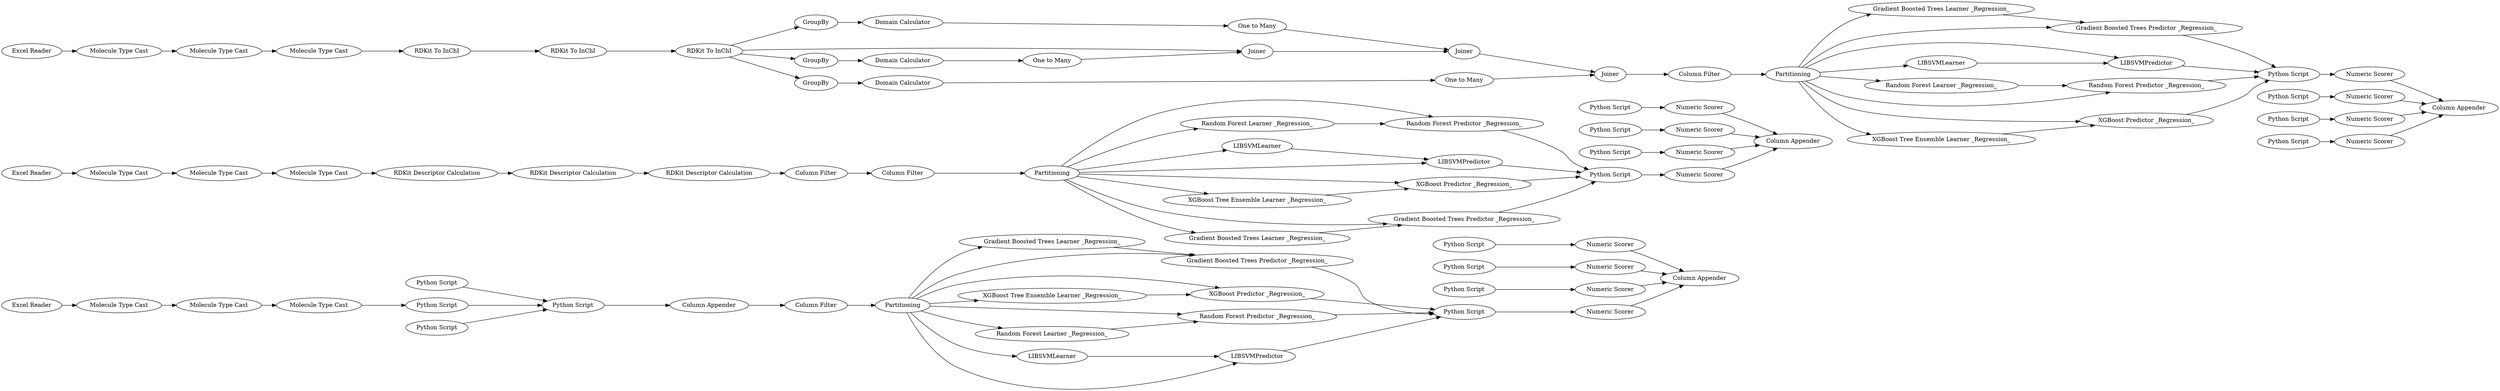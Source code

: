 digraph {
	"-6448656409540638736_383" [label="Gradient Boosted Trees Learner _Regression_"]
	"-5340331520238174258_278" [label="Column Filter"]
	"-6448656409540638736_964" [label="Excel Reader"]
	"8618768348732949950_399" [label="Numeric Scorer"]
	"-5340331520238174258_277" [label="RDKit Descriptor Calculation"]
	"-6448656409540638736_404" [label="Gradient Boosted Trees Predictor _Regression_"]
	"-2396620702396615114_10" [label="RDKit To InChI"]
	"-5192203729942880397_685" [label="Python Script"]
	"-5340331520238174258_276" [label="RDKit Descriptor Calculation"]
	"-6448656409540638736_904" [label="Random Forest Predictor _Regression_"]
	"-8120651021317821530_265" [label=GroupBy]
	"-1798575476522240634_147" [label="Python Script"]
	"-5192203729942880397_686" [label="Numeric Scorer"]
	"-6627693718591711658_399" [label="Numeric Scorer"]
	"8618768348732949950_682" [label="Numeric Scorer"]
	"-8120651021317821530_267" [label="One to Many"]
	"-6448656409540638736_910" [label=LIBSVMLearner]
	"8618768348732949950_684" [label="Numeric Scorer"]
	"8618768348732949950_683" [label="Python Script"]
	"-6627693718591711658_685" [label="Python Script"]
	"-1798575476522240634_271" [label="Column Appender"]
	"-2396620702396615114_13" [label="RDKit To InChI"]
	"-8120651021317821530_288" [label=Joiner]
	"-6448656409540638736_375" [label="XGBoost Predictor _Regression_"]
	"-6448656409540638736_947" [label="Gradient Boosted Trees Learner _Regression_"]
	"-6448656409540638736_945" [label=LIBSVMPredictor]
	"-1798575476522240634_150" [label="Python Script"]
	"-2396620702396615114_11" [label="RDKit To InChI"]
	"-6448656409540638736_914" [label="Random Forest Learner _Regression_"]
	"-6448656409540638736_576" [label=Partitioning]
	"-5192203729942880397_684" [label="Numeric Scorer"]
	"-8120651021317821530_284" [label="Domain Calculator"]
	"-1798575476522240634_162" [label="Python Script"]
	"-5933431363980771063_3" [label="Molecule Type Cast"]
	"-6448656409540638736_949" [label="Random Forest Learner _Regression_"]
	"-8120651021317821530_262" [label=GroupBy]
	"-6448656409540638736_951" [label="XGBoost Predictor _Regression_"]
	"-5192203729942880397_399" [label="Numeric Scorer"]
	"8618768348732949950_686" [label="Numeric Scorer"]
	"-5192203729942880397_682" [label="Numeric Scorer"]
	"-5192203729942880397_683" [label="Python Script"]
	"-8120651021317821530_289" [label=Joiner]
	"-5933431363980771063_4" [label="Molecule Type Cast"]
	"-6448656409540638736_906" [label="Column Filter"]
	"-6448656409540638736_682" [label="XGBoost Tree Ensemble Learner _Regression_"]
	"-6448656409540638736_953" [label="Random Forest Predictor _Regression_"]
	"-6448656409540638736_952" [label="Column Filter"]
	"-6627693718591711658_682" [label="Numeric Scorer"]
	"-2396620702396615114_4" [label="Molecule Type Cast"]
	"-6448656409540638736_402" [label="Random Forest Predictor _Regression_"]
	"-6627693718591711658_687" [label="Column Appender"]
	"8618768348732949950_680" [label="Python Script"]
	"-6448656409540638736_905" [label="XGBoost Predictor _Regression_"]
	"1413424351545145787_4" [label="Molecule Type Cast"]
	"-5192203729942880397_687" [label="Column Appender"]
	"-5340331520238174258_275" [label="RDKit Descriptor Calculation"]
	"-2396620702396615114_3" [label="Molecule Type Cast"]
	"-2396620702396615114_5" [label="Molecule Type Cast"]
	"-6627693718591711658_681" [label="Python Script"]
	"-6448656409540638736_948" [label=LIBSVMLearner]
	"-6448656409540638736_911" [label="XGBoost Tree Ensemble Learner _Regression_"]
	"8618768348732949950_687" [label="Column Appender"]
	"-6448656409540638736_913" [label="Gradient Boosted Trees Predictor _Regression_"]
	"-6448656409540638736_961" [label="Excel Reader"]
	"-6448656409540638736_377" [label="Random Forest Learner _Regression_"]
	"-6448656409540638736_960" [label="Excel Reader"]
	"-6627693718591711658_683" [label="Python Script"]
	"-1798575476522240634_146" [label="Python Script"]
	"-8120651021317821530_290" [label=Joiner]
	"-6448656409540638736_912" [label=LIBSVMPredictor]
	"8618768348732949950_685" [label="Python Script"]
	"-8120651021317821530_283" [label="Domain Calculator"]
	"-8120651021317821530_264" [label="One to Many"]
	"-6448656409540638736_392" [label=LIBSVMLearner]
	"-6448656409540638736_407" [label=LIBSVMPredictor]
	"-6448656409540638736_908" [label=Partitioning]
	"-6627693718591711658_680" [label="Python Script"]
	"-6627693718591711658_686" [label="Numeric Scorer"]
	"1413424351545145787_3" [label="Molecule Type Cast"]
	"-6448656409540638736_950" [label="XGBoost Tree Ensemble Learner _Regression_"]
	"8618768348732949950_681" [label="Python Script"]
	"-6448656409540638736_909" [label="Gradient Boosted Trees Learner _Regression_"]
	"-6627693718591711658_684" [label="Numeric Scorer"]
	"-6448656409540638736_957" [label="Gradient Boosted Trees Predictor _Regression_"]
	"-5933431363980771063_5" [label="Molecule Type Cast"]
	"-8120651021317821530_266" [label=GroupBy]
	"-6448656409540638736_946" [label=Partitioning]
	"1413424351545145787_5" [label="Molecule Type Cast"]
	"-5192203729942880397_680" [label="Python Script"]
	"-5192203729942880397_681" [label="Python Script"]
	"-6448656409540638736_706" [label="Column Filter"]
	"-8120651021317821530_282" [label="Domain Calculator"]
	"-8120651021317821530_263" [label="One to Many"]
	"-6448656409540638736_911" -> "-6448656409540638736_905"
	"-5192203729942880397_685" -> "-5192203729942880397_686"
	"-6448656409540638736_946" -> "-6448656409540638736_945"
	"-2396620702396615114_13" -> "-8120651021317821530_262"
	"-1798575476522240634_271" -> "-6448656409540638736_706"
	"-6448656409540638736_402" -> "-6627693718591711658_680"
	"-6448656409540638736_914" -> "-6448656409540638736_904"
	"-6448656409540638736_908" -> "-6448656409540638736_904"
	"-6448656409540638736_960" -> "1413424351545145787_3"
	"-6627693718591711658_686" -> "-6627693718591711658_687"
	"-6448656409540638736_682" -> "-6448656409540638736_375"
	"-6448656409540638736_407" -> "-6627693718591711658_680"
	"-6448656409540638736_908" -> "-6448656409540638736_913"
	"-6448656409540638736_392" -> "-6448656409540638736_407"
	"-8120651021317821530_263" -> "-8120651021317821530_288"
	"8618768348732949950_685" -> "8618768348732949950_686"
	"-6448656409540638736_950" -> "-6448656409540638736_951"
	"-6448656409540638736_908" -> "-6448656409540638736_911"
	"-6627693718591711658_680" -> "-6627693718591711658_399"
	"-6448656409540638736_908" -> "-6448656409540638736_914"
	"-6448656409540638736_576" -> "-6448656409540638736_404"
	"-6627693718591711658_682" -> "-6627693718591711658_687"
	"-6448656409540638736_913" -> "-5192203729942880397_680"
	"-6448656409540638736_946" -> "-6448656409540638736_953"
	"-6627693718591711658_684" -> "-6627693718591711658_687"
	"-5192203729942880397_399" -> "-5192203729942880397_687"
	"-6448656409540638736_904" -> "-5192203729942880397_680"
	"-5192203729942880397_682" -> "-5192203729942880397_687"
	"-1798575476522240634_150" -> "-1798575476522240634_271"
	"-6448656409540638736_375" -> "-6627693718591711658_680"
	"-5192203729942880397_680" -> "-5192203729942880397_399"
	"-1798575476522240634_147" -> "-1798575476522240634_150"
	"-6448656409540638736_576" -> "-6448656409540638736_375"
	"-6448656409540638736_576" -> "-6448656409540638736_402"
	"-6448656409540638736_946" -> "-6448656409540638736_949"
	"-6448656409540638736_952" -> "-6448656409540638736_946"
	"-5340331520238174258_276" -> "-5340331520238174258_277"
	"-5933431363980771063_4" -> "-5933431363980771063_5"
	"-2396620702396615114_13" -> "-8120651021317821530_266"
	"-8120651021317821530_264" -> "-8120651021317821530_289"
	"-5933431363980771063_5" -> "-5340331520238174258_275"
	"8618768348732949950_682" -> "8618768348732949950_687"
	"-8120651021317821530_290" -> "-6448656409540638736_952"
	"-6448656409540638736_949" -> "-6448656409540638736_953"
	"-8120651021317821530_288" -> "-8120651021317821530_289"
	"-6448656409540638736_910" -> "-6448656409540638736_912"
	"-6448656409540638736_947" -> "-6448656409540638736_957"
	"-5340331520238174258_275" -> "-5340331520238174258_276"
	"-6448656409540638736_957" -> "8618768348732949950_680"
	"-6448656409540638736_576" -> "-6448656409540638736_407"
	"-6627693718591711658_681" -> "-6627693718591711658_682"
	"-8120651021317821530_267" -> "-8120651021317821530_290"
	"-2396620702396615114_11" -> "-2396620702396615114_13"
	"-6448656409540638736_948" -> "-6448656409540638736_945"
	"-6448656409540638736_576" -> "-6448656409540638736_383"
	"-1798575476522240634_162" -> "-1798575476522240634_150"
	"-6448656409540638736_404" -> "-6627693718591711658_680"
	"-6448656409540638736_906" -> "-6448656409540638736_908"
	"-6627693718591711658_685" -> "-6627693718591711658_686"
	"-6448656409540638736_576" -> "-6448656409540638736_392"
	"-2396620702396615114_4" -> "-2396620702396615114_5"
	"-8120651021317821530_289" -> "-8120651021317821530_290"
	"8618768348732949950_686" -> "8618768348732949950_687"
	"-6448656409540638736_946" -> "-6448656409540638736_951"
	"-6448656409540638736_576" -> "-6448656409540638736_682"
	"-8120651021317821530_284" -> "-8120651021317821530_264"
	"-6448656409540638736_909" -> "-6448656409540638736_913"
	"1413424351545145787_4" -> "1413424351545145787_5"
	"-6448656409540638736_946" -> "-6448656409540638736_948"
	"-8120651021317821530_282" -> "-8120651021317821530_267"
	"-1798575476522240634_146" -> "-1798575476522240634_150"
	"-5340331520238174258_278" -> "-6448656409540638736_906"
	"8618768348732949950_681" -> "8618768348732949950_682"
	"-6448656409540638736_946" -> "-6448656409540638736_950"
	"-6448656409540638736_964" -> "-2396620702396615114_3"
	"8618768348732949950_684" -> "8618768348732949950_687"
	"-6448656409540638736_946" -> "-6448656409540638736_957"
	"-8120651021317821530_265" -> "-8120651021317821530_284"
	"-6627693718591711658_683" -> "-6627693718591711658_684"
	"-6448656409540638736_908" -> "-6448656409540638736_909"
	"-2396620702396615114_3" -> "-2396620702396615114_4"
	"-6627693718591711658_399" -> "-6627693718591711658_687"
	"-6448656409540638736_951" -> "8618768348732949950_680"
	"-6448656409540638736_908" -> "-6448656409540638736_912"
	"1413424351545145787_3" -> "1413424351545145787_4"
	"-6448656409540638736_946" -> "-6448656409540638736_947"
	"-6448656409540638736_576" -> "-6448656409540638736_377"
	"-8120651021317821530_262" -> "-8120651021317821530_283"
	"-6448656409540638736_905" -> "-5192203729942880397_680"
	"8618768348732949950_680" -> "8618768348732949950_399"
	"-6448656409540638736_945" -> "8618768348732949950_680"
	"-2396620702396615114_13" -> "-8120651021317821530_288"
	"-8120651021317821530_283" -> "-8120651021317821530_263"
	"-2396620702396615114_5" -> "-2396620702396615114_10"
	"8618768348732949950_683" -> "8618768348732949950_684"
	"-5340331520238174258_277" -> "-5340331520238174258_278"
	"-6448656409540638736_961" -> "-5933431363980771063_3"
	"-6448656409540638736_953" -> "8618768348732949950_680"
	"-5192203729942880397_686" -> "-5192203729942880397_687"
	"-6448656409540638736_706" -> "-6448656409540638736_576"
	"-8120651021317821530_266" -> "-8120651021317821530_282"
	"-6448656409540638736_908" -> "-6448656409540638736_910"
	"-2396620702396615114_13" -> "-8120651021317821530_265"
	"-6448656409540638736_383" -> "-6448656409540638736_404"
	"-2396620702396615114_10" -> "-2396620702396615114_11"
	"-6448656409540638736_908" -> "-6448656409540638736_905"
	"8618768348732949950_399" -> "8618768348732949950_687"
	"-5933431363980771063_3" -> "-5933431363980771063_4"
	"-6448656409540638736_377" -> "-6448656409540638736_402"
	"-5192203729942880397_683" -> "-5192203729942880397_684"
	"-6448656409540638736_912" -> "-5192203729942880397_680"
	"-5192203729942880397_684" -> "-5192203729942880397_687"
	"-5192203729942880397_681" -> "-5192203729942880397_682"
	"1413424351545145787_5" -> "-1798575476522240634_162"
	rankdir=LR
}
